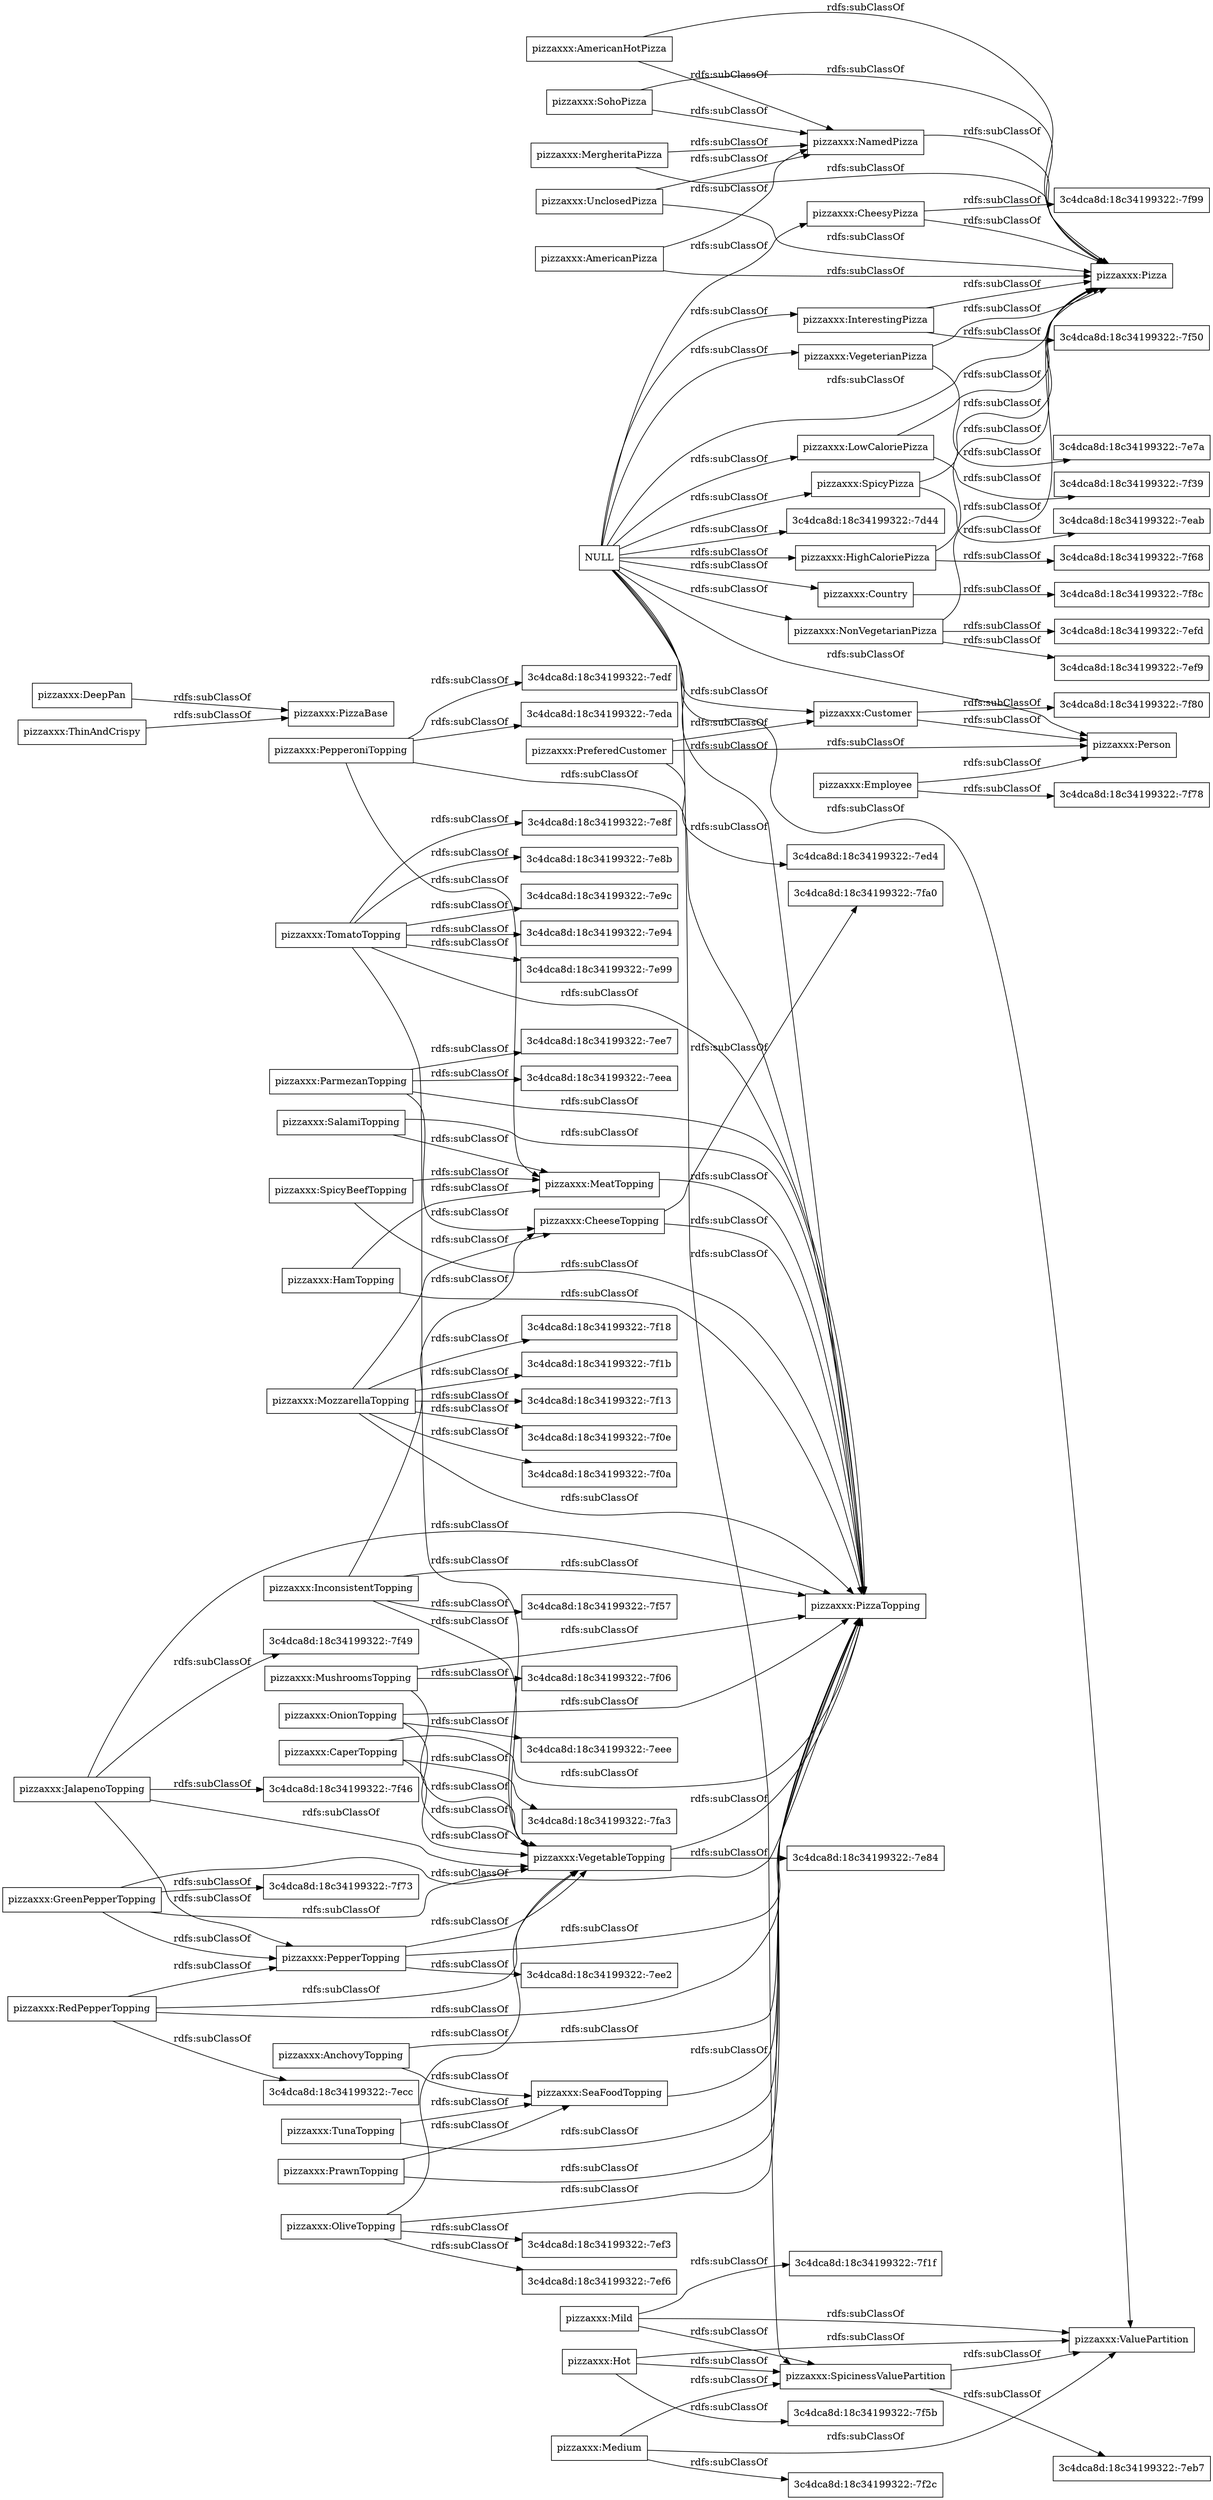 digraph ar2dtool_diagram { 
rankdir=LR;
size="1000"
node [shape = rectangle, color="black"]; "pizzaxxx:AmericanPizza" "pizzaxxx:TunaTopping" "pizzaxxx:SpicyBeefTopping" "pizzaxxx:PepperoniTopping" "3c4dca8d:18c34199322:-7f5b" "3c4dca8d:18c34199322:-7e8f" "3c4dca8d:18c34199322:-7ef3" "3c4dca8d:18c34199322:-7f68" "3c4dca8d:18c34199322:-7f78" "pizzaxxx:PepperTopping" "3c4dca8d:18c34199322:-7eee" "3c4dca8d:18c34199322:-7ee7" "pizzaxxx:Hot" "pizzaxxx:SpicyPizza" "3c4dca8d:18c34199322:-7f13" "3c4dca8d:18c34199322:-7e8b" "pizzaxxx:SohoPizza" "pizzaxxx:RedPepperTopping" "pizzaxxx:NonVegetarianPizza" "3c4dca8d:18c34199322:-7f99" "pizzaxxx:Customer" "pizzaxxx:HighCaloriePizza" "pizzaxxx:PrawnTopping" "pizzaxxx:ParmezanTopping" "pizzaxxx:CheesyPizza" "pizzaxxx:MeatTopping" "3c4dca8d:18c34199322:-7e9c" "pizzaxxx:GreenPepperTopping" "pizzaxxx:HamTopping" "3c4dca8d:18c34199322:-7edf" "3c4dca8d:18c34199322:-7e94" "pizzaxxx:JalapenoTopping" "3c4dca8d:18c34199322:-7f18" "pizzaxxx:InterestingPizza" "pizzaxxx:PizzaBase" "3c4dca8d:18c34199322:-7f50" "pizzaxxx:Medium" "3c4dca8d:18c34199322:-7f2c" "3c4dca8d:18c34199322:-7fa0" "3c4dca8d:18c34199322:-7ed4" "3c4dca8d:18c34199322:-7fa3" "pizzaxxx:MozzarellaTopping" "3c4dca8d:18c34199322:-7f46" "pizzaxxx:PizzaTopping" "3c4dca8d:18c34199322:-7e99" "pizzaxxx:TomatoTopping" "3c4dca8d:18c34199322:-7eea" "3c4dca8d:18c34199322:-7ee2" "3c4dca8d:18c34199322:-7e7a" "pizzaxxx:AnchovyTopping" "3c4dca8d:18c34199322:-7f57" "pizzaxxx:InconsistentTopping" "3c4dca8d:18c34199322:-7ecc" "3c4dca8d:18c34199322:-7f0e" "pizzaxxx:Person" "pizzaxxx:CheeseTopping" "pizzaxxx:Employee" "3c4dca8d:18c34199322:-7eb7" "3c4dca8d:18c34199322:-7d44" "pizzaxxx:SalamiTopping" "pizzaxxx:Mild" "pizzaxxx:MushroomsTopping" "pizzaxxx:SpicinessValuePartition" "3c4dca8d:18c34199322:-7f1f" "3c4dca8d:18c34199322:-7f80" "pizzaxxx:VegeterianPizza" "pizzaxxx:LowCaloriePizza" "3c4dca8d:18c34199322:-7f0a" "3c4dca8d:18c34199322:-7f8c" "3c4dca8d:18c34199322:-7f39" "pizzaxxx:MergheritaPizza" "pizzaxxx:PreferedCustomer" "pizzaxxx:VegetableTopping" "pizzaxxx:ValuePartition" "pizzaxxx:NamedPizza" "3c4dca8d:18c34199322:-7eab" "pizzaxxx:OnionTopping" "3c4dca8d:18c34199322:-7ef6" "3c4dca8d:18c34199322:-7ef9" "3c4dca8d:18c34199322:-7f1b" "pizzaxxx:UnclosedPizza" "pizzaxxx:OliveTopping" "3c4dca8d:18c34199322:-7efd" "pizzaxxx:DeepPan" "pizzaxxx:AmericanHotPizza" "3c4dca8d:18c34199322:-7eda" "3c4dca8d:18c34199322:-7f73" "pizzaxxx:SeaFoodTopping" "3c4dca8d:18c34199322:-7f49" "pizzaxxx:Pizza" "pizzaxxx:CaperTopping" "3c4dca8d:18c34199322:-7f06" "pizzaxxx:Country" "3c4dca8d:18c34199322:-7e84" "pizzaxxx:ThinAndCrispy" ; /*classes style*/
	"pizzaxxx:DeepPan" -> "pizzaxxx:PizzaBase" [ label = "rdfs:subClassOf" ];
	"pizzaxxx:Employee" -> "3c4dca8d:18c34199322:-7f78" [ label = "rdfs:subClassOf" ];
	"pizzaxxx:Employee" -> "pizzaxxx:Person" [ label = "rdfs:subClassOf" ];
	"pizzaxxx:SohoPizza" -> "pizzaxxx:Pizza" [ label = "rdfs:subClassOf" ];
	"pizzaxxx:SohoPizza" -> "pizzaxxx:NamedPizza" [ label = "rdfs:subClassOf" ];
	"pizzaxxx:CaperTopping" -> "3c4dca8d:18c34199322:-7fa3" [ label = "rdfs:subClassOf" ];
	"pizzaxxx:CaperTopping" -> "pizzaxxx:VegetableTopping" [ label = "rdfs:subClassOf" ];
	"pizzaxxx:CaperTopping" -> "pizzaxxx:PizzaTopping" [ label = "rdfs:subClassOf" ];
	"pizzaxxx:PepperoniTopping" -> "3c4dca8d:18c34199322:-7eda" [ label = "rdfs:subClassOf" ];
	"pizzaxxx:PepperoniTopping" -> "3c4dca8d:18c34199322:-7edf" [ label = "rdfs:subClassOf" ];
	"pizzaxxx:PepperoniTopping" -> "pizzaxxx:PizzaTopping" [ label = "rdfs:subClassOf" ];
	"pizzaxxx:PepperoniTopping" -> "pizzaxxx:MeatTopping" [ label = "rdfs:subClassOf" ];
	"pizzaxxx:PreferedCustomer" -> "3c4dca8d:18c34199322:-7ed4" [ label = "rdfs:subClassOf" ];
	"pizzaxxx:PreferedCustomer" -> "pizzaxxx:Person" [ label = "rdfs:subClassOf" ];
	"pizzaxxx:PreferedCustomer" -> "pizzaxxx:Customer" [ label = "rdfs:subClassOf" ];
	"pizzaxxx:SeaFoodTopping" -> "pizzaxxx:PizzaTopping" [ label = "rdfs:subClassOf" ];
	"pizzaxxx:UnclosedPizza" -> "pizzaxxx:Pizza" [ label = "rdfs:subClassOf" ];
	"pizzaxxx:UnclosedPizza" -> "pizzaxxx:NamedPizza" [ label = "rdfs:subClassOf" ];
	"pizzaxxx:Medium" -> "3c4dca8d:18c34199322:-7f2c" [ label = "rdfs:subClassOf" ];
	"pizzaxxx:Medium" -> "pizzaxxx:ValuePartition" [ label = "rdfs:subClassOf" ];
	"pizzaxxx:Medium" -> "pizzaxxx:SpicinessValuePartition" [ label = "rdfs:subClassOf" ];
	"pizzaxxx:RedPepperTopping" -> "3c4dca8d:18c34199322:-7ecc" [ label = "rdfs:subClassOf" ];
	"pizzaxxx:RedPepperTopping" -> "pizzaxxx:VegetableTopping" [ label = "rdfs:subClassOf" ];
	"pizzaxxx:RedPepperTopping" -> "pizzaxxx:PizzaTopping" [ label = "rdfs:subClassOf" ];
	"pizzaxxx:RedPepperTopping" -> "pizzaxxx:PepperTopping" [ label = "rdfs:subClassOf" ];
	"pizzaxxx:AmericanHotPizza" -> "pizzaxxx:NamedPizza" [ label = "rdfs:subClassOf" ];
	"pizzaxxx:AmericanHotPizza" -> "pizzaxxx:Pizza" [ label = "rdfs:subClassOf" ];
	"pizzaxxx:SpicyPizza" -> "3c4dca8d:18c34199322:-7eab" [ label = "rdfs:subClassOf" ];
	"pizzaxxx:SpicyPizza" -> "pizzaxxx:Pizza" [ label = "rdfs:subClassOf" ];
	"pizzaxxx:CheesyPizza" -> "3c4dca8d:18c34199322:-7f99" [ label = "rdfs:subClassOf" ];
	"pizzaxxx:CheesyPizza" -> "pizzaxxx:Pizza" [ label = "rdfs:subClassOf" ];
	"pizzaxxx:HighCaloriePizza" -> "3c4dca8d:18c34199322:-7f68" [ label = "rdfs:subClassOf" ];
	"pizzaxxx:HighCaloriePizza" -> "pizzaxxx:Pizza" [ label = "rdfs:subClassOf" ];
	"pizzaxxx:VegeterianPizza" -> "3c4dca8d:18c34199322:-7e7a" [ label = "rdfs:subClassOf" ];
	"pizzaxxx:VegeterianPizza" -> "pizzaxxx:Pizza" [ label = "rdfs:subClassOf" ];
	"pizzaxxx:SalamiTopping" -> "pizzaxxx:PizzaTopping" [ label = "rdfs:subClassOf" ];
	"pizzaxxx:SalamiTopping" -> "pizzaxxx:MeatTopping" [ label = "rdfs:subClassOf" ];
	"pizzaxxx:InterestingPizza" -> "3c4dca8d:18c34199322:-7f50" [ label = "rdfs:subClassOf" ];
	"pizzaxxx:InterestingPizza" -> "pizzaxxx:Pizza" [ label = "rdfs:subClassOf" ];
	"pizzaxxx:NamedPizza" -> "pizzaxxx:Pizza" [ label = "rdfs:subClassOf" ];
	"pizzaxxx:AnchovyTopping" -> "pizzaxxx:SeaFoodTopping" [ label = "rdfs:subClassOf" ];
	"pizzaxxx:AnchovyTopping" -> "pizzaxxx:PizzaTopping" [ label = "rdfs:subClassOf" ];
	"pizzaxxx:OliveTopping" -> "3c4dca8d:18c34199322:-7ef3" [ label = "rdfs:subClassOf" ];
	"pizzaxxx:OliveTopping" -> "3c4dca8d:18c34199322:-7ef6" [ label = "rdfs:subClassOf" ];
	"pizzaxxx:OliveTopping" -> "pizzaxxx:VegetableTopping" [ label = "rdfs:subClassOf" ];
	"pizzaxxx:OliveTopping" -> "pizzaxxx:PizzaTopping" [ label = "rdfs:subClassOf" ];
	"pizzaxxx:Country" -> "3c4dca8d:18c34199322:-7f8c" [ label = "rdfs:subClassOf" ];
	"pizzaxxx:TunaTopping" -> "pizzaxxx:SeaFoodTopping" [ label = "rdfs:subClassOf" ];
	"pizzaxxx:TunaTopping" -> "pizzaxxx:PizzaTopping" [ label = "rdfs:subClassOf" ];
	"pizzaxxx:SpicinessValuePartition" -> "3c4dca8d:18c34199322:-7eb7" [ label = "rdfs:subClassOf" ];
	"pizzaxxx:SpicinessValuePartition" -> "pizzaxxx:ValuePartition" [ label = "rdfs:subClassOf" ];
	"pizzaxxx:GreenPepperTopping" -> "3c4dca8d:18c34199322:-7f73" [ label = "rdfs:subClassOf" ];
	"pizzaxxx:GreenPepperTopping" -> "pizzaxxx:VegetableTopping" [ label = "rdfs:subClassOf" ];
	"pizzaxxx:GreenPepperTopping" -> "pizzaxxx:PizzaTopping" [ label = "rdfs:subClassOf" ];
	"pizzaxxx:GreenPepperTopping" -> "pizzaxxx:PepperTopping" [ label = "rdfs:subClassOf" ];
	"pizzaxxx:OnionTopping" -> "3c4dca8d:18c34199322:-7eee" [ label = "rdfs:subClassOf" ];
	"pizzaxxx:OnionTopping" -> "pizzaxxx:VegetableTopping" [ label = "rdfs:subClassOf" ];
	"pizzaxxx:OnionTopping" -> "pizzaxxx:PizzaTopping" [ label = "rdfs:subClassOf" ];
	"pizzaxxx:PepperTopping" -> "3c4dca8d:18c34199322:-7ee2" [ label = "rdfs:subClassOf" ];
	"pizzaxxx:PepperTopping" -> "pizzaxxx:VegetableTopping" [ label = "rdfs:subClassOf" ];
	"pizzaxxx:PepperTopping" -> "pizzaxxx:PizzaTopping" [ label = "rdfs:subClassOf" ];
	"pizzaxxx:MozzarellaTopping" -> "3c4dca8d:18c34199322:-7f18" [ label = "rdfs:subClassOf" ];
	"pizzaxxx:MozzarellaTopping" -> "pizzaxxx:CheeseTopping" [ label = "rdfs:subClassOf" ];
	"pizzaxxx:MozzarellaTopping" -> "3c4dca8d:18c34199322:-7f13" [ label = "rdfs:subClassOf" ];
	"pizzaxxx:MozzarellaTopping" -> "3c4dca8d:18c34199322:-7f1b" [ label = "rdfs:subClassOf" ];
	"pizzaxxx:MozzarellaTopping" -> "3c4dca8d:18c34199322:-7f0e" [ label = "rdfs:subClassOf" ];
	"pizzaxxx:MozzarellaTopping" -> "pizzaxxx:PizzaTopping" [ label = "rdfs:subClassOf" ];
	"pizzaxxx:MozzarellaTopping" -> "3c4dca8d:18c34199322:-7f0a" [ label = "rdfs:subClassOf" ];
	"pizzaxxx:ThinAndCrispy" -> "pizzaxxx:PizzaBase" [ label = "rdfs:subClassOf" ];
	"pizzaxxx:LowCaloriePizza" -> "3c4dca8d:18c34199322:-7f39" [ label = "rdfs:subClassOf" ];
	"pizzaxxx:LowCaloriePizza" -> "pizzaxxx:Pizza" [ label = "rdfs:subClassOf" ];
	"pizzaxxx:MeatTopping" -> "pizzaxxx:PizzaTopping" [ label = "rdfs:subClassOf" ];
	"NULL" -> "pizzaxxx:Country" [ label = "rdfs:subClassOf" ];
	"NULL" -> "pizzaxxx:InterestingPizza" [ label = "rdfs:subClassOf" ];
	"NULL" -> "pizzaxxx:VegeterianPizza" [ label = "rdfs:subClassOf" ];
	"NULL" -> "pizzaxxx:HighCaloriePizza" [ label = "rdfs:subClassOf" ];
	"NULL" -> "pizzaxxx:ValuePartition" [ label = "rdfs:subClassOf" ];
	"NULL" -> "3c4dca8d:18c34199322:-7d44" [ label = "rdfs:subClassOf" ];
	"NULL" -> "pizzaxxx:SpicinessValuePartition" [ label = "rdfs:subClassOf" ];
	"NULL" -> "pizzaxxx:Pizza" [ label = "rdfs:subClassOf" ];
	"NULL" -> "pizzaxxx:SpicyPizza" [ label = "rdfs:subClassOf" ];
	"NULL" -> "pizzaxxx:Customer" [ label = "rdfs:subClassOf" ];
	"NULL" -> "pizzaxxx:CheesyPizza" [ label = "rdfs:subClassOf" ];
	"NULL" -> "pizzaxxx:LowCaloriePizza" [ label = "rdfs:subClassOf" ];
	"NULL" -> "pizzaxxx:NonVegetarianPizza" [ label = "rdfs:subClassOf" ];
	"NULL" -> "pizzaxxx:Person" [ label = "rdfs:subClassOf" ];
	"NULL" -> "pizzaxxx:PizzaTopping" [ label = "rdfs:subClassOf" ];
	"pizzaxxx:CheeseTopping" -> "3c4dca8d:18c34199322:-7fa0" [ label = "rdfs:subClassOf" ];
	"pizzaxxx:CheeseTopping" -> "pizzaxxx:PizzaTopping" [ label = "rdfs:subClassOf" ];
	"pizzaxxx:PrawnTopping" -> "pizzaxxx:SeaFoodTopping" [ label = "rdfs:subClassOf" ];
	"pizzaxxx:PrawnTopping" -> "pizzaxxx:PizzaTopping" [ label = "rdfs:subClassOf" ];
	"pizzaxxx:NonVegetarianPizza" -> "3c4dca8d:18c34199322:-7ef9" [ label = "rdfs:subClassOf" ];
	"pizzaxxx:NonVegetarianPizza" -> "3c4dca8d:18c34199322:-7efd" [ label = "rdfs:subClassOf" ];
	"pizzaxxx:NonVegetarianPizza" -> "pizzaxxx:Pizza" [ label = "rdfs:subClassOf" ];
	"pizzaxxx:HamTopping" -> "pizzaxxx:PizzaTopping" [ label = "rdfs:subClassOf" ];
	"pizzaxxx:HamTopping" -> "pizzaxxx:MeatTopping" [ label = "rdfs:subClassOf" ];
	"pizzaxxx:JalapenoTopping" -> "3c4dca8d:18c34199322:-7f46" [ label = "rdfs:subClassOf" ];
	"pizzaxxx:JalapenoTopping" -> "3c4dca8d:18c34199322:-7f49" [ label = "rdfs:subClassOf" ];
	"pizzaxxx:JalapenoTopping" -> "pizzaxxx:VegetableTopping" [ label = "rdfs:subClassOf" ];
	"pizzaxxx:JalapenoTopping" -> "pizzaxxx:PizzaTopping" [ label = "rdfs:subClassOf" ];
	"pizzaxxx:JalapenoTopping" -> "pizzaxxx:PepperTopping" [ label = "rdfs:subClassOf" ];
	"pizzaxxx:ParmezanTopping" -> "3c4dca8d:18c34199322:-7ee7" [ label = "rdfs:subClassOf" ];
	"pizzaxxx:ParmezanTopping" -> "3c4dca8d:18c34199322:-7eea" [ label = "rdfs:subClassOf" ];
	"pizzaxxx:ParmezanTopping" -> "pizzaxxx:PizzaTopping" [ label = "rdfs:subClassOf" ];
	"pizzaxxx:ParmezanTopping" -> "pizzaxxx:CheeseTopping" [ label = "rdfs:subClassOf" ];
	"pizzaxxx:AmericanPizza" -> "pizzaxxx:NamedPizza" [ label = "rdfs:subClassOf" ];
	"pizzaxxx:AmericanPizza" -> "pizzaxxx:Pizza" [ label = "rdfs:subClassOf" ];
	"pizzaxxx:InconsistentTopping" -> "3c4dca8d:18c34199322:-7f57" [ label = "rdfs:subClassOf" ];
	"pizzaxxx:InconsistentTopping" -> "pizzaxxx:VegetableTopping" [ label = "rdfs:subClassOf" ];
	"pizzaxxx:InconsistentTopping" -> "pizzaxxx:PizzaTopping" [ label = "rdfs:subClassOf" ];
	"pizzaxxx:InconsistentTopping" -> "pizzaxxx:CheeseTopping" [ label = "rdfs:subClassOf" ];
	"pizzaxxx:TomatoTopping" -> "3c4dca8d:18c34199322:-7e8b" [ label = "rdfs:subClassOf" ];
	"pizzaxxx:TomatoTopping" -> "3c4dca8d:18c34199322:-7e8f" [ label = "rdfs:subClassOf" ];
	"pizzaxxx:TomatoTopping" -> "3c4dca8d:18c34199322:-7e94" [ label = "rdfs:subClassOf" ];
	"pizzaxxx:TomatoTopping" -> "3c4dca8d:18c34199322:-7e99" [ label = "rdfs:subClassOf" ];
	"pizzaxxx:TomatoTopping" -> "3c4dca8d:18c34199322:-7e9c" [ label = "rdfs:subClassOf" ];
	"pizzaxxx:TomatoTopping" -> "pizzaxxx:VegetableTopping" [ label = "rdfs:subClassOf" ];
	"pizzaxxx:TomatoTopping" -> "pizzaxxx:PizzaTopping" [ label = "rdfs:subClassOf" ];
	"pizzaxxx:SpicyBeefTopping" -> "pizzaxxx:PizzaTopping" [ label = "rdfs:subClassOf" ];
	"pizzaxxx:SpicyBeefTopping" -> "pizzaxxx:MeatTopping" [ label = "rdfs:subClassOf" ];
	"pizzaxxx:Customer" -> "3c4dca8d:18c34199322:-7f80" [ label = "rdfs:subClassOf" ];
	"pizzaxxx:Customer" -> "pizzaxxx:Person" [ label = "rdfs:subClassOf" ];
	"pizzaxxx:VegetableTopping" -> "3c4dca8d:18c34199322:-7e84" [ label = "rdfs:subClassOf" ];
	"pizzaxxx:VegetableTopping" -> "pizzaxxx:PizzaTopping" [ label = "rdfs:subClassOf" ];
	"pizzaxxx:MergheritaPizza" -> "pizzaxxx:Pizza" [ label = "rdfs:subClassOf" ];
	"pizzaxxx:MergheritaPizza" -> "pizzaxxx:NamedPizza" [ label = "rdfs:subClassOf" ];
	"pizzaxxx:Mild" -> "3c4dca8d:18c34199322:-7f1f" [ label = "rdfs:subClassOf" ];
	"pizzaxxx:Mild" -> "pizzaxxx:ValuePartition" [ label = "rdfs:subClassOf" ];
	"pizzaxxx:Mild" -> "pizzaxxx:SpicinessValuePartition" [ label = "rdfs:subClassOf" ];
	"pizzaxxx:MushroomsTopping" -> "3c4dca8d:18c34199322:-7f06" [ label = "rdfs:subClassOf" ];
	"pizzaxxx:MushroomsTopping" -> "pizzaxxx:VegetableTopping" [ label = "rdfs:subClassOf" ];
	"pizzaxxx:MushroomsTopping" -> "pizzaxxx:PizzaTopping" [ label = "rdfs:subClassOf" ];
	"pizzaxxx:Hot" -> "3c4dca8d:18c34199322:-7f5b" [ label = "rdfs:subClassOf" ];
	"pizzaxxx:Hot" -> "pizzaxxx:ValuePartition" [ label = "rdfs:subClassOf" ];
	"pizzaxxx:Hot" -> "pizzaxxx:SpicinessValuePartition" [ label = "rdfs:subClassOf" ];

}
